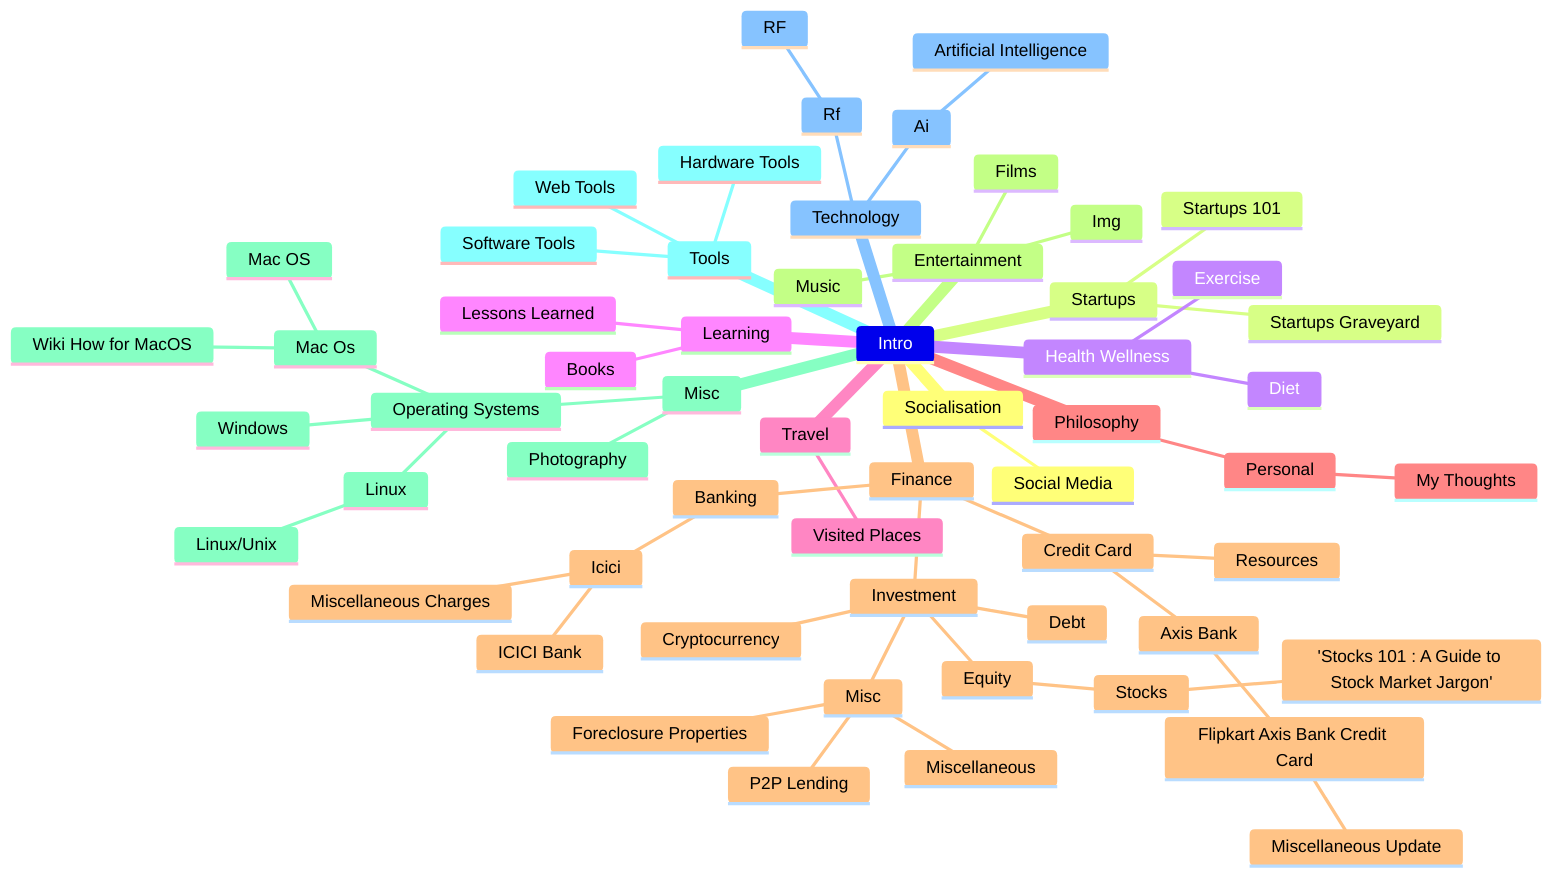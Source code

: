 mindmap
    Intro
        Socialisation
            Social Media
        Startups
            Startups Graveyard
            Startups 101
        Health Wellness
            Exercise
            Diet
        Learning
            Lessons Learned
            Books
        Travel
            Visited Places
        Philosophy
            Personal
                    My Thoughts
        Finance
            Credit Card
                Axis Bank
                    Flipkart Axis Bank Credit Card
                            Miscellaneous Update
                Resources
            Investment
                Equity
                    Stocks
                            'Stocks 101 : A Guide to Stock Market Jargon'
                Cryptocurrency
                Debt
                Misc
                        Miscellaneous
                        P2P Lending
                        Foreclosure Properties
            Banking
                Icici
                        ICICI Bank
                        Miscellaneous Charges
        Entertainment
            Img
            Music
            Films
        Misc
            Operating Systems
                Linux
                        Linux/Unix 
                Windows
                Mac Os
                        Wiki How for MacOS
                        Mac OS
            Photography
        Tools
            Software Tools
            Hardware Tools
            Web Tools
        Technology
            Rf
                    RF
            Ai
                    Artificial Intelligence